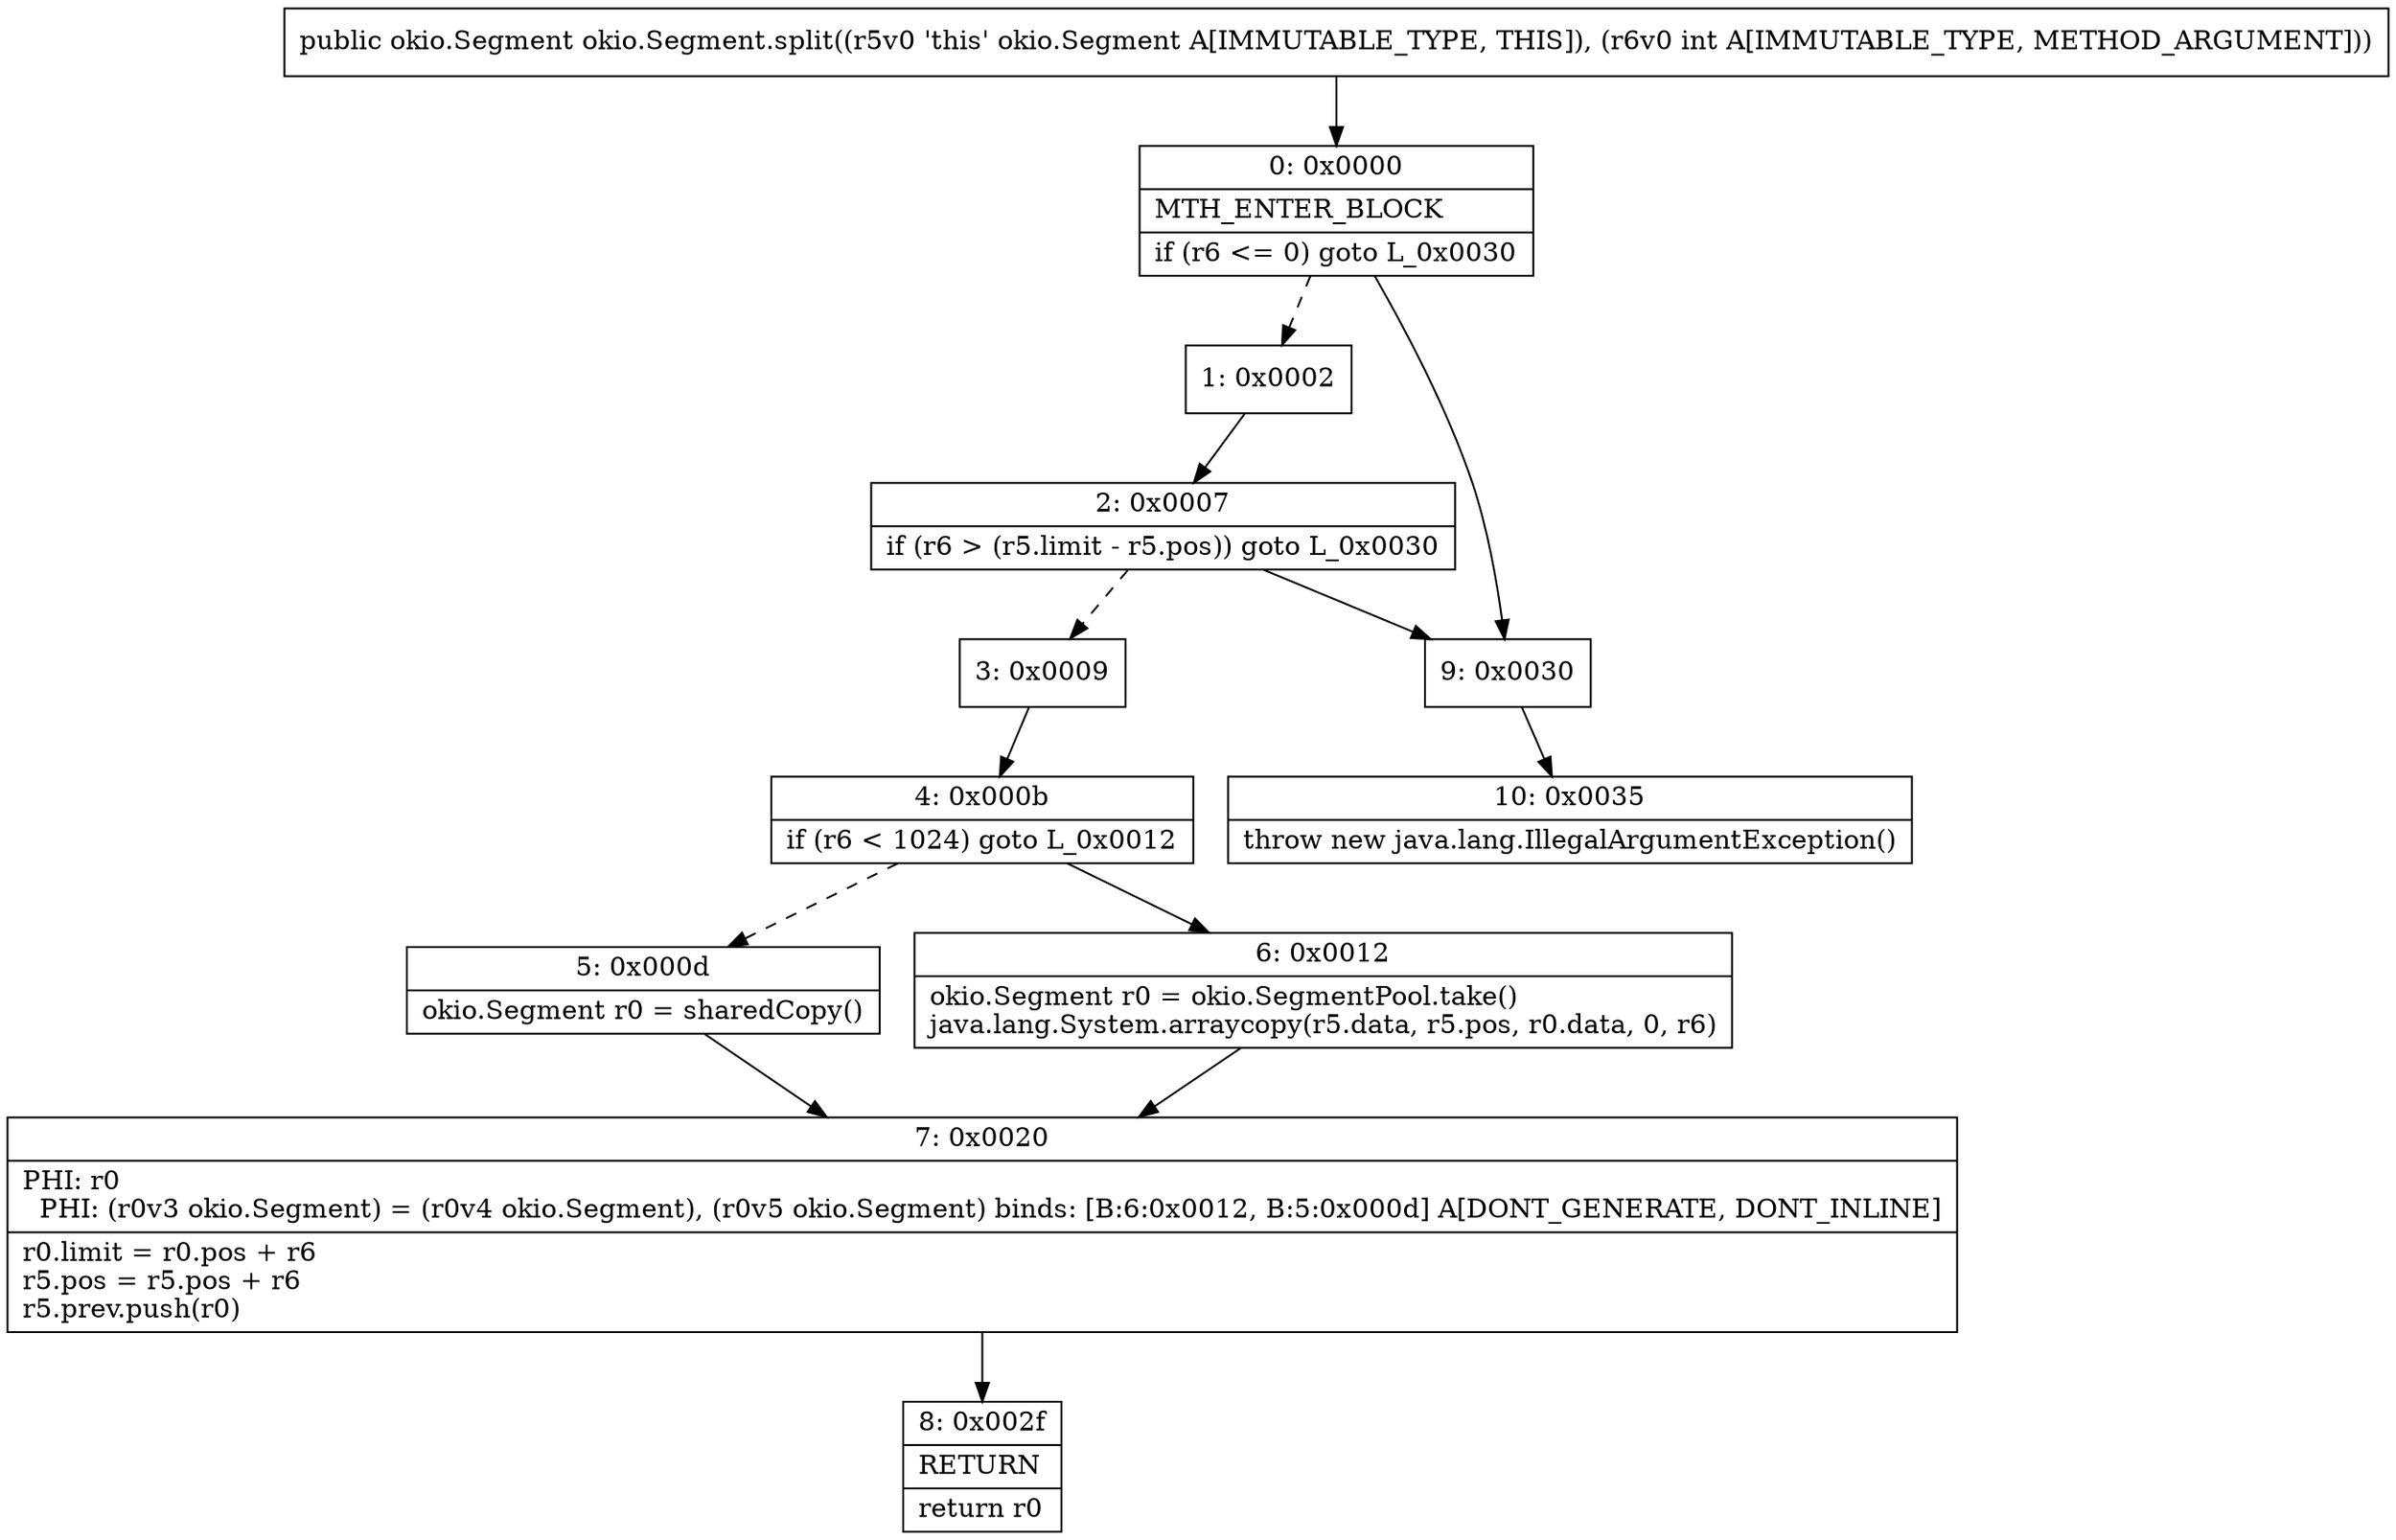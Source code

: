 digraph "CFG forokio.Segment.split(I)Lokio\/Segment;" {
Node_0 [shape=record,label="{0\:\ 0x0000|MTH_ENTER_BLOCK\l|if (r6 \<= 0) goto L_0x0030\l}"];
Node_1 [shape=record,label="{1\:\ 0x0002}"];
Node_2 [shape=record,label="{2\:\ 0x0007|if (r6 \> (r5.limit \- r5.pos)) goto L_0x0030\l}"];
Node_3 [shape=record,label="{3\:\ 0x0009}"];
Node_4 [shape=record,label="{4\:\ 0x000b|if (r6 \< 1024) goto L_0x0012\l}"];
Node_5 [shape=record,label="{5\:\ 0x000d|okio.Segment r0 = sharedCopy()\l}"];
Node_6 [shape=record,label="{6\:\ 0x0012|okio.Segment r0 = okio.SegmentPool.take()\ljava.lang.System.arraycopy(r5.data, r5.pos, r0.data, 0, r6)\l}"];
Node_7 [shape=record,label="{7\:\ 0x0020|PHI: r0 \l  PHI: (r0v3 okio.Segment) = (r0v4 okio.Segment), (r0v5 okio.Segment) binds: [B:6:0x0012, B:5:0x000d] A[DONT_GENERATE, DONT_INLINE]\l|r0.limit = r0.pos + r6\lr5.pos = r5.pos + r6\lr5.prev.push(r0)\l}"];
Node_8 [shape=record,label="{8\:\ 0x002f|RETURN\l|return r0\l}"];
Node_9 [shape=record,label="{9\:\ 0x0030}"];
Node_10 [shape=record,label="{10\:\ 0x0035|throw new java.lang.IllegalArgumentException()\l}"];
MethodNode[shape=record,label="{public okio.Segment okio.Segment.split((r5v0 'this' okio.Segment A[IMMUTABLE_TYPE, THIS]), (r6v0 int A[IMMUTABLE_TYPE, METHOD_ARGUMENT])) }"];
MethodNode -> Node_0;
Node_0 -> Node_1[style=dashed];
Node_0 -> Node_9;
Node_1 -> Node_2;
Node_2 -> Node_3[style=dashed];
Node_2 -> Node_9;
Node_3 -> Node_4;
Node_4 -> Node_5[style=dashed];
Node_4 -> Node_6;
Node_5 -> Node_7;
Node_6 -> Node_7;
Node_7 -> Node_8;
Node_9 -> Node_10;
}

